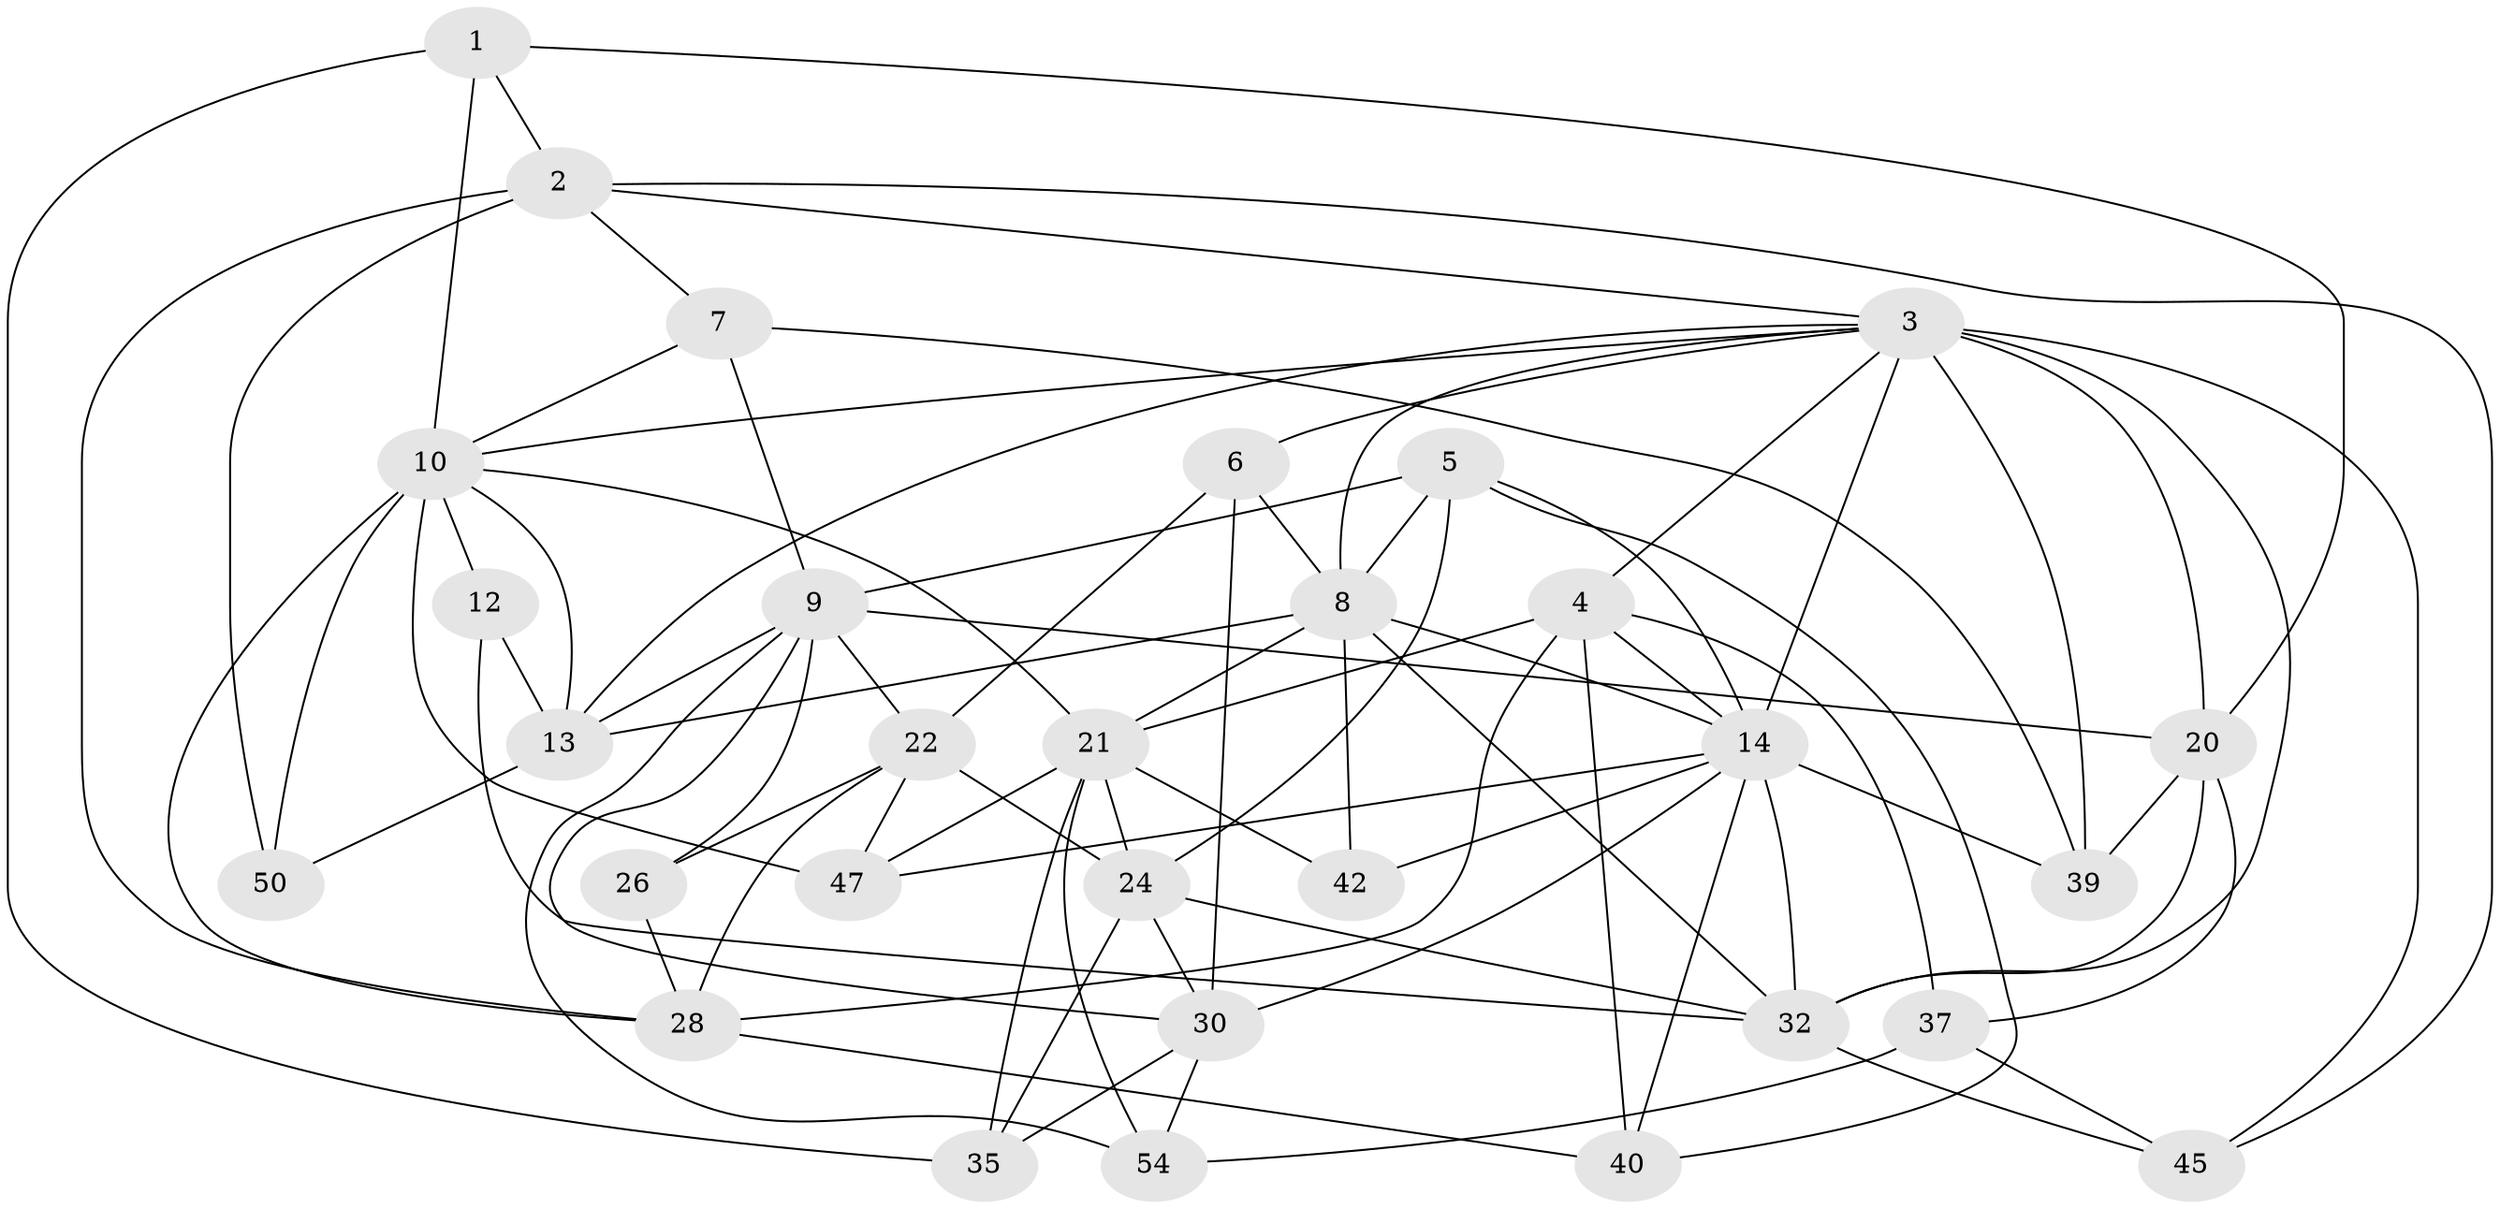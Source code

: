 // original degree distribution, {4: 1.0}
// Generated by graph-tools (version 1.1) at 2025/16/03/09/25 04:16:41]
// undirected, 30 vertices, 83 edges
graph export_dot {
graph [start="1"]
  node [color=gray90,style=filled];
  1;
  2 [super="+18"];
  3 [super="+17+15+49"];
  4 [super="+11"];
  5 [super="+46"];
  6;
  7;
  8 [super="+38+31+44"];
  9 [super="+16"];
  10 [super="+43+23+48"];
  12;
  13 [super="+56+19"];
  14 [super="+58"];
  20 [super="+25"];
  21 [super="+33+52"];
  22 [super="+29"];
  24 [super="+34"];
  26;
  28 [super="+55"];
  30 [super="+53"];
  32 [super="+51+36"];
  35;
  37;
  39;
  40;
  42;
  45;
  47;
  50;
  54;
  1 -- 35;
  1 -- 20;
  1 -- 10;
  1 -- 2;
  2 -- 50;
  2 -- 28;
  2 -- 45;
  2 -- 3;
  2 -- 7;
  3 -- 45;
  3 -- 32 [weight=2];
  3 -- 20;
  3 -- 39;
  3 -- 4;
  3 -- 6;
  3 -- 10;
  3 -- 13;
  3 -- 8;
  3 -- 14;
  4 -- 37;
  4 -- 28;
  4 -- 40;
  4 -- 21;
  4 -- 14;
  5 -- 8;
  5 -- 40;
  5 -- 24;
  5 -- 9 [weight=2];
  5 -- 14;
  6 -- 22;
  6 -- 8;
  6 -- 30;
  7 -- 39;
  7 -- 10;
  7 -- 9;
  8 -- 32;
  8 -- 13 [weight=2];
  8 -- 42 [weight=2];
  8 -- 14;
  8 -- 21;
  9 -- 30;
  9 -- 13;
  9 -- 20;
  9 -- 54;
  9 -- 26 [weight=2];
  9 -- 22;
  10 -- 50 [weight=2];
  10 -- 12;
  10 -- 13;
  10 -- 28;
  10 -- 21;
  10 -- 47;
  12 -- 32;
  12 -- 13 [weight=2];
  13 -- 50;
  14 -- 47;
  14 -- 30;
  14 -- 32;
  14 -- 39;
  14 -- 40;
  14 -- 42;
  20 -- 37;
  20 -- 39;
  20 -- 32;
  21 -- 24;
  21 -- 42;
  21 -- 54;
  21 -- 35;
  21 -- 47;
  22 -- 28;
  22 -- 24;
  22 -- 26;
  22 -- 47;
  24 -- 32;
  24 -- 30;
  24 -- 35;
  26 -- 28;
  28 -- 40;
  30 -- 54;
  30 -- 35;
  32 -- 45;
  37 -- 54;
  37 -- 45;
}
